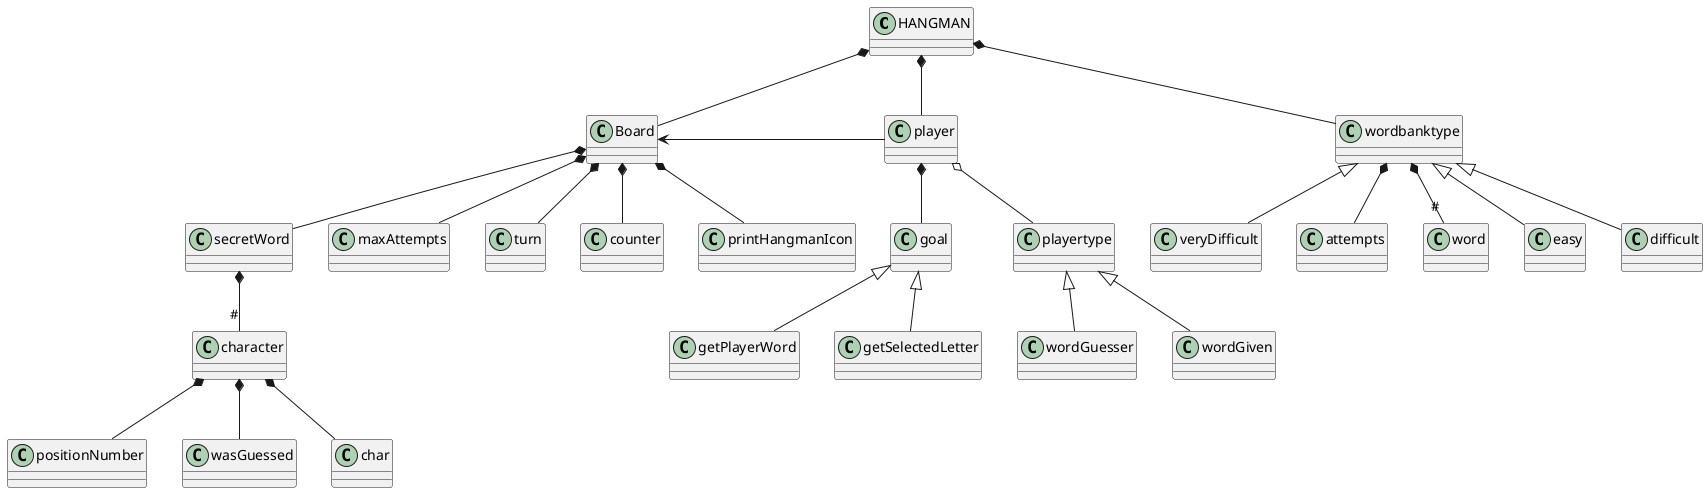 @startuml hangman
HANGMAN *-- player 
Board *-down- maxAttempts
Board *-- turn
wordbanktype -up-* HANGMAN 
easy -up-|> wordbanktype 
difficult -up-|> wordbanktype 
veryDifficult -up-|> wordbanktype 
wordbanktype *-- attempts
word "#"-up-* wordbanktype 
HANGMAN *-down- Board 
counter -up-* Board
secretWord -up-* Board 
character "#"-up-* secretWord
positionNumber -up-* character
wasGuessed -up-* character
char -up-* character
printHangmanIcon -up-* Board
player *-- goal 
goal <|-- getSelectedLetter
goal <|-- getPlayerWord
playertype -up-o player
playertype <|-- wordGiven
playertype <|-- wordGuesser 
Board <-right- player
@enduml